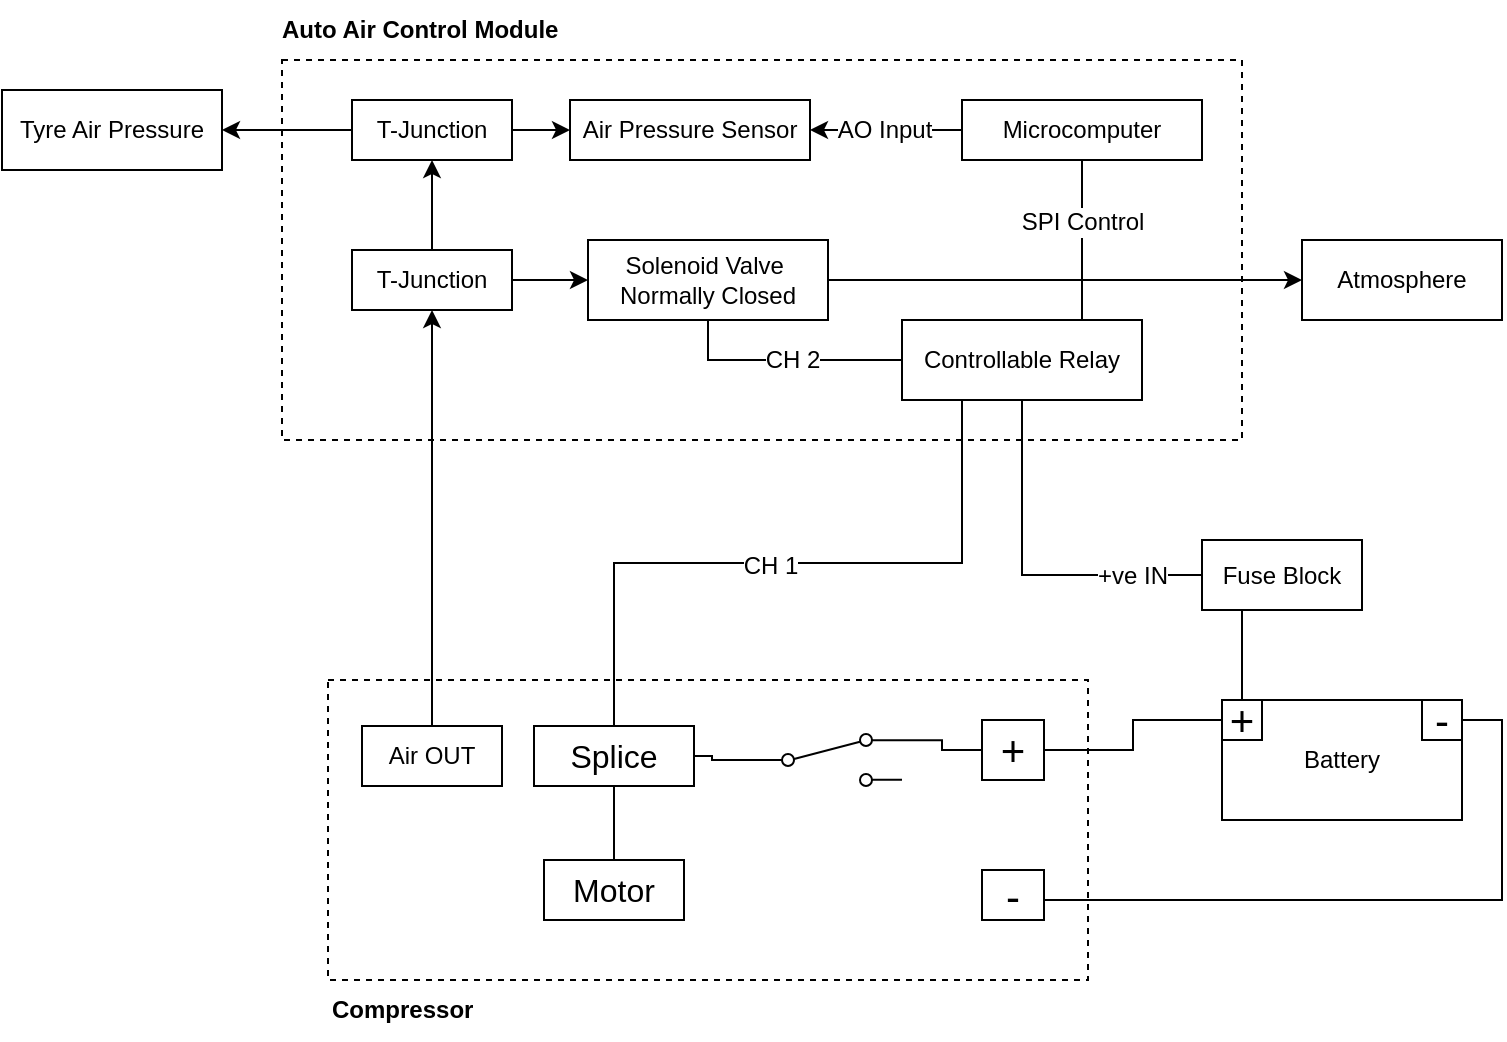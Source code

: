 <mxfile version="20.8.10" type="device"><diagram id="EPAXbRONVTBiZ7TRVGMd" name="Page-1"><mxGraphModel dx="1149" dy="1180" grid="1" gridSize="10" guides="1" tooltips="1" connect="1" arrows="1" fold="1" page="1" pageScale="1" pageWidth="827" pageHeight="1169" math="0" shadow="0"><root><mxCell id="0"/><mxCell id="1" parent="0"/><mxCell id="1bTd8crPN2KaDHvQzLe_-7" value="" style="rounded=0;whiteSpace=wrap;html=1;dashed=1;fillColor=none;" parent="1" vertex="1"><mxGeometry x="150" y="370" width="480" height="190" as="geometry"/></mxCell><mxCell id="sohHdh8SyOHCniCsa_hx-34" value="" style="rounded=0;whiteSpace=wrap;html=1;dashed=1;fillColor=none;" parent="1" vertex="1"><mxGeometry x="173" y="680" width="380" height="150" as="geometry"/></mxCell><mxCell id="1bTd8crPN2KaDHvQzLe_-2" value="Air Pressure Sensor" style="rounded=0;whiteSpace=wrap;html=1;" parent="1" vertex="1"><mxGeometry x="294" y="390" width="120" height="30" as="geometry"/></mxCell><mxCell id="sohHdh8SyOHCniCsa_hx-62" style="edgeStyle=orthogonalEdgeStyle;rounded=0;orthogonalLoop=1;jettySize=auto;html=1;exitX=0.25;exitY=1;exitDx=0;exitDy=0;fontSize=12;endArrow=none;endFill=0;" parent="1" source="1bTd8crPN2KaDHvQzLe_-4" target="sohHdh8SyOHCniCsa_hx-27" edge="1"><mxGeometry relative="1" as="geometry"/></mxCell><mxCell id="sohHdh8SyOHCniCsa_hx-66" value="CH 1" style="edgeLabel;html=1;align=center;verticalAlign=middle;resizable=0;points=[];fontSize=12;" parent="sohHdh8SyOHCniCsa_hx-62" vertex="1" connectable="0"><mxGeometry x="0.056" y="1" relative="1" as="geometry"><mxPoint as="offset"/></mxGeometry></mxCell><mxCell id="sohHdh8SyOHCniCsa_hx-63" style="edgeStyle=orthogonalEdgeStyle;rounded=0;orthogonalLoop=1;jettySize=auto;html=1;entryX=0.5;entryY=1;entryDx=0;entryDy=0;fontSize=12;endArrow=none;endFill=0;" parent="1" source="1bTd8crPN2KaDHvQzLe_-4" target="MnChRBaEjvRP7EZgHnx3-6" edge="1"><mxGeometry relative="1" as="geometry"/></mxCell><mxCell id="sohHdh8SyOHCniCsa_hx-67" value="CH 2" style="edgeLabel;html=1;align=center;verticalAlign=middle;resizable=0;points=[];fontSize=12;" parent="sohHdh8SyOHCniCsa_hx-63" vertex="1" connectable="0"><mxGeometry x="-0.048" relative="1" as="geometry"><mxPoint as="offset"/></mxGeometry></mxCell><mxCell id="1bTd8crPN2KaDHvQzLe_-4" value="Controllable Relay" style="rounded=0;whiteSpace=wrap;html=1;" parent="1" vertex="1"><mxGeometry x="460" y="500" width="120" height="40" as="geometry"/></mxCell><mxCell id="sohHdh8SyOHCniCsa_hx-56" style="edgeStyle=orthogonalEdgeStyle;rounded=0;orthogonalLoop=1;jettySize=auto;html=1;entryX=0.75;entryY=0;entryDx=0;entryDy=0;fontSize=12;endArrow=none;endFill=0;" parent="1" source="1bTd8crPN2KaDHvQzLe_-5" target="1bTd8crPN2KaDHvQzLe_-4" edge="1"><mxGeometry relative="1" as="geometry"><Array as="points"><mxPoint x="550" y="450"/><mxPoint x="550" y="450"/></Array></mxGeometry></mxCell><mxCell id="sohHdh8SyOHCniCsa_hx-58" value="SPI Control" style="edgeLabel;html=1;align=center;verticalAlign=middle;resizable=0;points=[];fontSize=12;" parent="sohHdh8SyOHCniCsa_hx-56" vertex="1" connectable="0"><mxGeometry x="-0.711" relative="1" as="geometry"><mxPoint y="19" as="offset"/></mxGeometry></mxCell><mxCell id="sohHdh8SyOHCniCsa_hx-68" style="edgeStyle=orthogonalEdgeStyle;rounded=0;orthogonalLoop=1;jettySize=auto;html=1;entryX=1;entryY=0.5;entryDx=0;entryDy=0;fontSize=12;endArrow=classic;endFill=1;" parent="1" source="1bTd8crPN2KaDHvQzLe_-5" target="1bTd8crPN2KaDHvQzLe_-2" edge="1"><mxGeometry relative="1" as="geometry"/></mxCell><mxCell id="sohHdh8SyOHCniCsa_hx-69" value="AO Input" style="edgeLabel;html=1;align=center;verticalAlign=middle;resizable=0;points=[];fontSize=12;" parent="sohHdh8SyOHCniCsa_hx-68" vertex="1" connectable="0"><mxGeometry x="0.203" relative="1" as="geometry"><mxPoint x="6" as="offset"/></mxGeometry></mxCell><mxCell id="1bTd8crPN2KaDHvQzLe_-5" value="Microcomputer" style="rounded=0;whiteSpace=wrap;html=1;" parent="1" vertex="1"><mxGeometry x="490" y="390" width="120" height="30" as="geometry"/></mxCell><mxCell id="1bTd8crPN2KaDHvQzLe_-6" value="Tyre Air Pressure" style="rounded=0;whiteSpace=wrap;html=1;" parent="1" vertex="1"><mxGeometry x="10" y="385" width="110" height="40" as="geometry"/></mxCell><mxCell id="sohHdh8SyOHCniCsa_hx-48" style="edgeStyle=orthogonalEdgeStyle;rounded=0;orthogonalLoop=1;jettySize=auto;html=1;fontSize=16;endArrow=classic;endFill=1;" parent="1" source="1bTd8crPN2KaDHvQzLe_-16" target="MnChRBaEjvRP7EZgHnx3-1" edge="1"><mxGeometry relative="1" as="geometry"/></mxCell><mxCell id="sohHdh8SyOHCniCsa_hx-51" style="edgeStyle=orthogonalEdgeStyle;rounded=0;orthogonalLoop=1;jettySize=auto;html=1;fontSize=16;endArrow=classic;endFill=1;" parent="1" source="1bTd8crPN2KaDHvQzLe_-16" target="MnChRBaEjvRP7EZgHnx3-6" edge="1"><mxGeometry relative="1" as="geometry"/></mxCell><mxCell id="1bTd8crPN2KaDHvQzLe_-16" value="T-Junction" style="rounded=0;whiteSpace=wrap;html=1;fillColor=none;" parent="1" vertex="1"><mxGeometry x="185" y="465" width="80" height="30" as="geometry"/></mxCell><mxCell id="1bTd8crPN2KaDHvQzLe_-30" value="Auto Air Control Module" style="text;html=1;strokeColor=none;fillColor=none;align=left;verticalAlign=middle;whiteSpace=wrap;rounded=0;fontStyle=1" parent="1" vertex="1"><mxGeometry x="148" y="340" width="172" height="30" as="geometry"/></mxCell><mxCell id="1bTd8crPN2KaDHvQzLe_-31" value="Battery" style="rounded=0;whiteSpace=wrap;html=1;fillColor=none;" parent="1" vertex="1"><mxGeometry x="620" y="690" width="120" height="60" as="geometry"/></mxCell><mxCell id="sohHdh8SyOHCniCsa_hx-45" style="edgeStyle=orthogonalEdgeStyle;rounded=0;orthogonalLoop=1;jettySize=auto;html=1;fontSize=16;endArrow=none;endFill=0;" parent="1" source="1bTd8crPN2KaDHvQzLe_-32" target="1bTd8crPN2KaDHvQzLe_-4" edge="1"><mxGeometry relative="1" as="geometry"/></mxCell><mxCell id="sohHdh8SyOHCniCsa_hx-65" value="+ve IN" style="edgeLabel;html=1;align=center;verticalAlign=middle;resizable=0;points=[];fontSize=12;" parent="sohHdh8SyOHCniCsa_hx-45" vertex="1" connectable="0"><mxGeometry x="-0.598" relative="1" as="geometry"><mxPoint as="offset"/></mxGeometry></mxCell><mxCell id="1bTd8crPN2KaDHvQzLe_-32" value="Fuse Block" style="rounded=0;whiteSpace=wrap;html=1;fillColor=none;" parent="1" vertex="1"><mxGeometry x="610" y="610" width="80" height="35" as="geometry"/></mxCell><mxCell id="sohHdh8SyOHCniCsa_hx-50" style="edgeStyle=orthogonalEdgeStyle;rounded=0;orthogonalLoop=1;jettySize=auto;html=1;entryX=0;entryY=0.5;entryDx=0;entryDy=0;fontSize=16;endArrow=classic;endFill=1;" parent="1" source="MnChRBaEjvRP7EZgHnx3-1" target="1bTd8crPN2KaDHvQzLe_-2" edge="1"><mxGeometry relative="1" as="geometry"/></mxCell><mxCell id="sohHdh8SyOHCniCsa_hx-59" style="edgeStyle=orthogonalEdgeStyle;rounded=0;orthogonalLoop=1;jettySize=auto;html=1;entryX=1;entryY=0.5;entryDx=0;entryDy=0;fontSize=12;endArrow=classic;endFill=1;" parent="1" source="MnChRBaEjvRP7EZgHnx3-1" target="1bTd8crPN2KaDHvQzLe_-6" edge="1"><mxGeometry relative="1" as="geometry"/></mxCell><mxCell id="MnChRBaEjvRP7EZgHnx3-1" value="T-Junction" style="rounded=0;whiteSpace=wrap;html=1;fillColor=none;" parent="1" vertex="1"><mxGeometry x="185" y="390" width="80" height="30" as="geometry"/></mxCell><mxCell id="sohHdh8SyOHCniCsa_hx-52" style="edgeStyle=orthogonalEdgeStyle;rounded=0;orthogonalLoop=1;jettySize=auto;html=1;fontSize=16;endArrow=classic;endFill=1;" parent="1" source="MnChRBaEjvRP7EZgHnx3-6" target="MnChRBaEjvRP7EZgHnx3-10" edge="1"><mxGeometry relative="1" as="geometry"/></mxCell><mxCell id="MnChRBaEjvRP7EZgHnx3-6" value="Solenoid Valve&amp;nbsp;&lt;br&gt;Normally Closed" style="rounded=0;whiteSpace=wrap;html=1;" parent="1" vertex="1"><mxGeometry x="303" y="460" width="120" height="40" as="geometry"/></mxCell><mxCell id="MnChRBaEjvRP7EZgHnx3-10" value="Atmosphere" style="rounded=0;whiteSpace=wrap;html=1;" parent="1" vertex="1"><mxGeometry x="660" y="460" width="100" height="40" as="geometry"/></mxCell><mxCell id="sohHdh8SyOHCniCsa_hx-2" value="Compressor" style="text;html=1;strokeColor=none;fillColor=none;align=left;verticalAlign=middle;whiteSpace=wrap;rounded=0;fontStyle=1" parent="1" vertex="1"><mxGeometry x="173" y="830" width="60" height="30" as="geometry"/></mxCell><mxCell id="sohHdh8SyOHCniCsa_hx-47" style="edgeStyle=orthogonalEdgeStyle;rounded=0;orthogonalLoop=1;jettySize=auto;html=1;fontSize=16;endArrow=classic;endFill=1;" parent="1" source="sohHdh8SyOHCniCsa_hx-6" target="1bTd8crPN2KaDHvQzLe_-16" edge="1"><mxGeometry relative="1" as="geometry"/></mxCell><mxCell id="sohHdh8SyOHCniCsa_hx-6" value="Air OUT" style="rounded=0;whiteSpace=wrap;html=1;" parent="1" vertex="1"><mxGeometry x="190" y="703" width="70" height="30" as="geometry"/></mxCell><mxCell id="sohHdh8SyOHCniCsa_hx-37" style="edgeStyle=orthogonalEdgeStyle;rounded=0;orthogonalLoop=1;jettySize=auto;html=1;exitX=0;exitY=0.5;exitDx=0;exitDy=0;entryX=1;entryY=0.12;entryDx=0;entryDy=0;fontSize=16;endArrow=none;endFill=0;" parent="1" source="sohHdh8SyOHCniCsa_hx-9" target="sohHdh8SyOHCniCsa_hx-22" edge="1"><mxGeometry relative="1" as="geometry"/></mxCell><mxCell id="sohHdh8SyOHCniCsa_hx-9" value="+" style="rounded=0;whiteSpace=wrap;html=1;fontSize=21;" parent="1" vertex="1"><mxGeometry x="500" y="700" width="31" height="30" as="geometry"/></mxCell><mxCell id="sohHdh8SyOHCniCsa_hx-17" value="Motor" style="rounded=0;whiteSpace=wrap;html=1;fontSize=16;" parent="1" vertex="1"><mxGeometry x="281" y="770" width="70" height="30" as="geometry"/></mxCell><mxCell id="sohHdh8SyOHCniCsa_hx-36" style="edgeStyle=orthogonalEdgeStyle;rounded=0;orthogonalLoop=1;jettySize=auto;html=1;exitX=0;exitY=0.5;exitDx=0;exitDy=0;fontSize=16;endArrow=none;endFill=0;" parent="1" source="sohHdh8SyOHCniCsa_hx-22" target="sohHdh8SyOHCniCsa_hx-27" edge="1"><mxGeometry relative="1" as="geometry"/></mxCell><mxCell id="sohHdh8SyOHCniCsa_hx-22" value="" style="shape=mxgraph.electrical.electro-mechanical.twoWaySwitch;aspect=fixed;elSwitchState=2;fontSize=16;" parent="1" vertex="1"><mxGeometry x="385" y="707" width="75" height="26" as="geometry"/></mxCell><mxCell id="sohHdh8SyOHCniCsa_hx-32" style="edgeStyle=orthogonalEdgeStyle;rounded=0;orthogonalLoop=1;jettySize=auto;html=1;fontSize=16;endArrow=none;endFill=0;" parent="1" source="sohHdh8SyOHCniCsa_hx-27" target="sohHdh8SyOHCniCsa_hx-17" edge="1"><mxGeometry relative="1" as="geometry"/></mxCell><mxCell id="sohHdh8SyOHCniCsa_hx-27" value="Splice" style="rounded=0;whiteSpace=wrap;html=1;fontSize=16;" parent="1" vertex="1"><mxGeometry x="276" y="703" width="80" height="30" as="geometry"/></mxCell><mxCell id="sohHdh8SyOHCniCsa_hx-35" value="-" style="rounded=0;whiteSpace=wrap;html=1;fontSize=21;" parent="1" vertex="1"><mxGeometry x="500" y="775" width="31" height="25" as="geometry"/></mxCell><mxCell id="sohHdh8SyOHCniCsa_hx-42" style="edgeStyle=orthogonalEdgeStyle;rounded=0;orthogonalLoop=1;jettySize=auto;html=1;entryX=1;entryY=0.5;entryDx=0;entryDy=0;fontSize=16;endArrow=none;endFill=0;" parent="1" source="sohHdh8SyOHCniCsa_hx-40" target="sohHdh8SyOHCniCsa_hx-9" edge="1"><mxGeometry relative="1" as="geometry"/></mxCell><mxCell id="sohHdh8SyOHCniCsa_hx-44" style="edgeStyle=orthogonalEdgeStyle;rounded=0;orthogonalLoop=1;jettySize=auto;html=1;entryX=0.25;entryY=1;entryDx=0;entryDy=0;fontSize=16;endArrow=none;endFill=0;" parent="1" source="sohHdh8SyOHCniCsa_hx-40" target="1bTd8crPN2KaDHvQzLe_-32" edge="1"><mxGeometry relative="1" as="geometry"/></mxCell><mxCell id="sohHdh8SyOHCniCsa_hx-40" value="+" style="rounded=0;whiteSpace=wrap;html=1;fontSize=21;" parent="1" vertex="1"><mxGeometry x="620" y="690" width="20" height="20" as="geometry"/></mxCell><mxCell id="sohHdh8SyOHCniCsa_hx-43" style="edgeStyle=orthogonalEdgeStyle;rounded=0;orthogonalLoop=1;jettySize=auto;html=1;entryX=1;entryY=0.5;entryDx=0;entryDy=0;fontSize=16;endArrow=none;endFill=0;" parent="1" source="sohHdh8SyOHCniCsa_hx-41" target="sohHdh8SyOHCniCsa_hx-35" edge="1"><mxGeometry relative="1" as="geometry"><Array as="points"><mxPoint x="760" y="700"/><mxPoint x="760" y="790"/></Array></mxGeometry></mxCell><mxCell id="sohHdh8SyOHCniCsa_hx-41" value="-" style="rounded=0;whiteSpace=wrap;html=1;fontSize=21;" parent="1" vertex="1"><mxGeometry x="720" y="690" width="20" height="20" as="geometry"/></mxCell></root></mxGraphModel></diagram></mxfile>